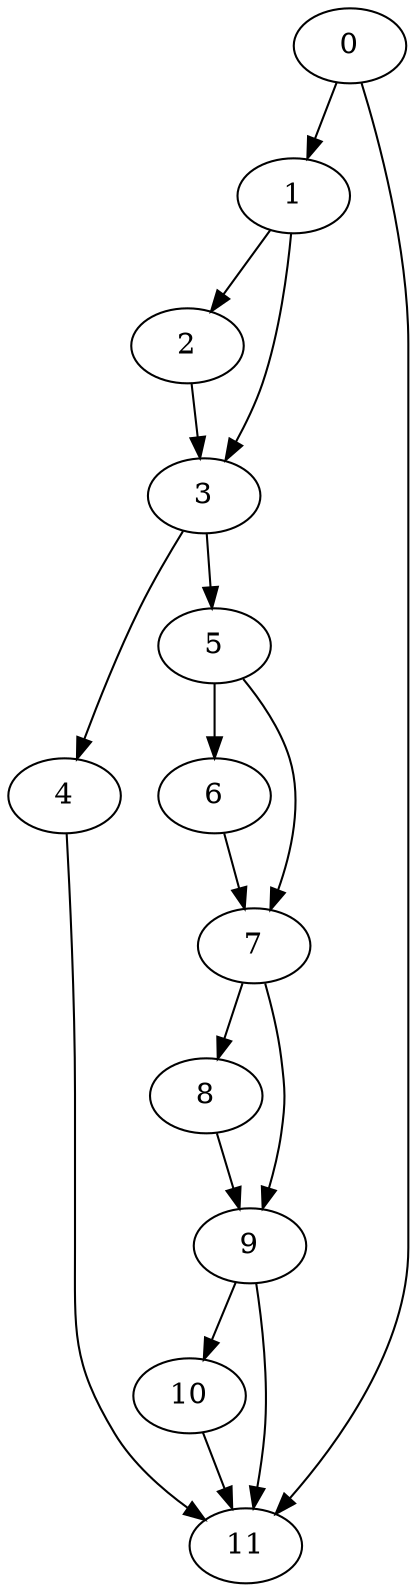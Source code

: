 digraph {
	0
	1
	2
	3
	4
	5
	6
	7
	8
	9
	10
	11
	7 -> 9
	8 -> 9
	9 -> 10
	1 -> 2
	1 -> 3
	2 -> 3
	3 -> 5
	7 -> 8
	9 -> 11
	10 -> 11
	0 -> 11
	4 -> 11
	0 -> 1
	3 -> 4
	5 -> 6
	5 -> 7
	6 -> 7
}
